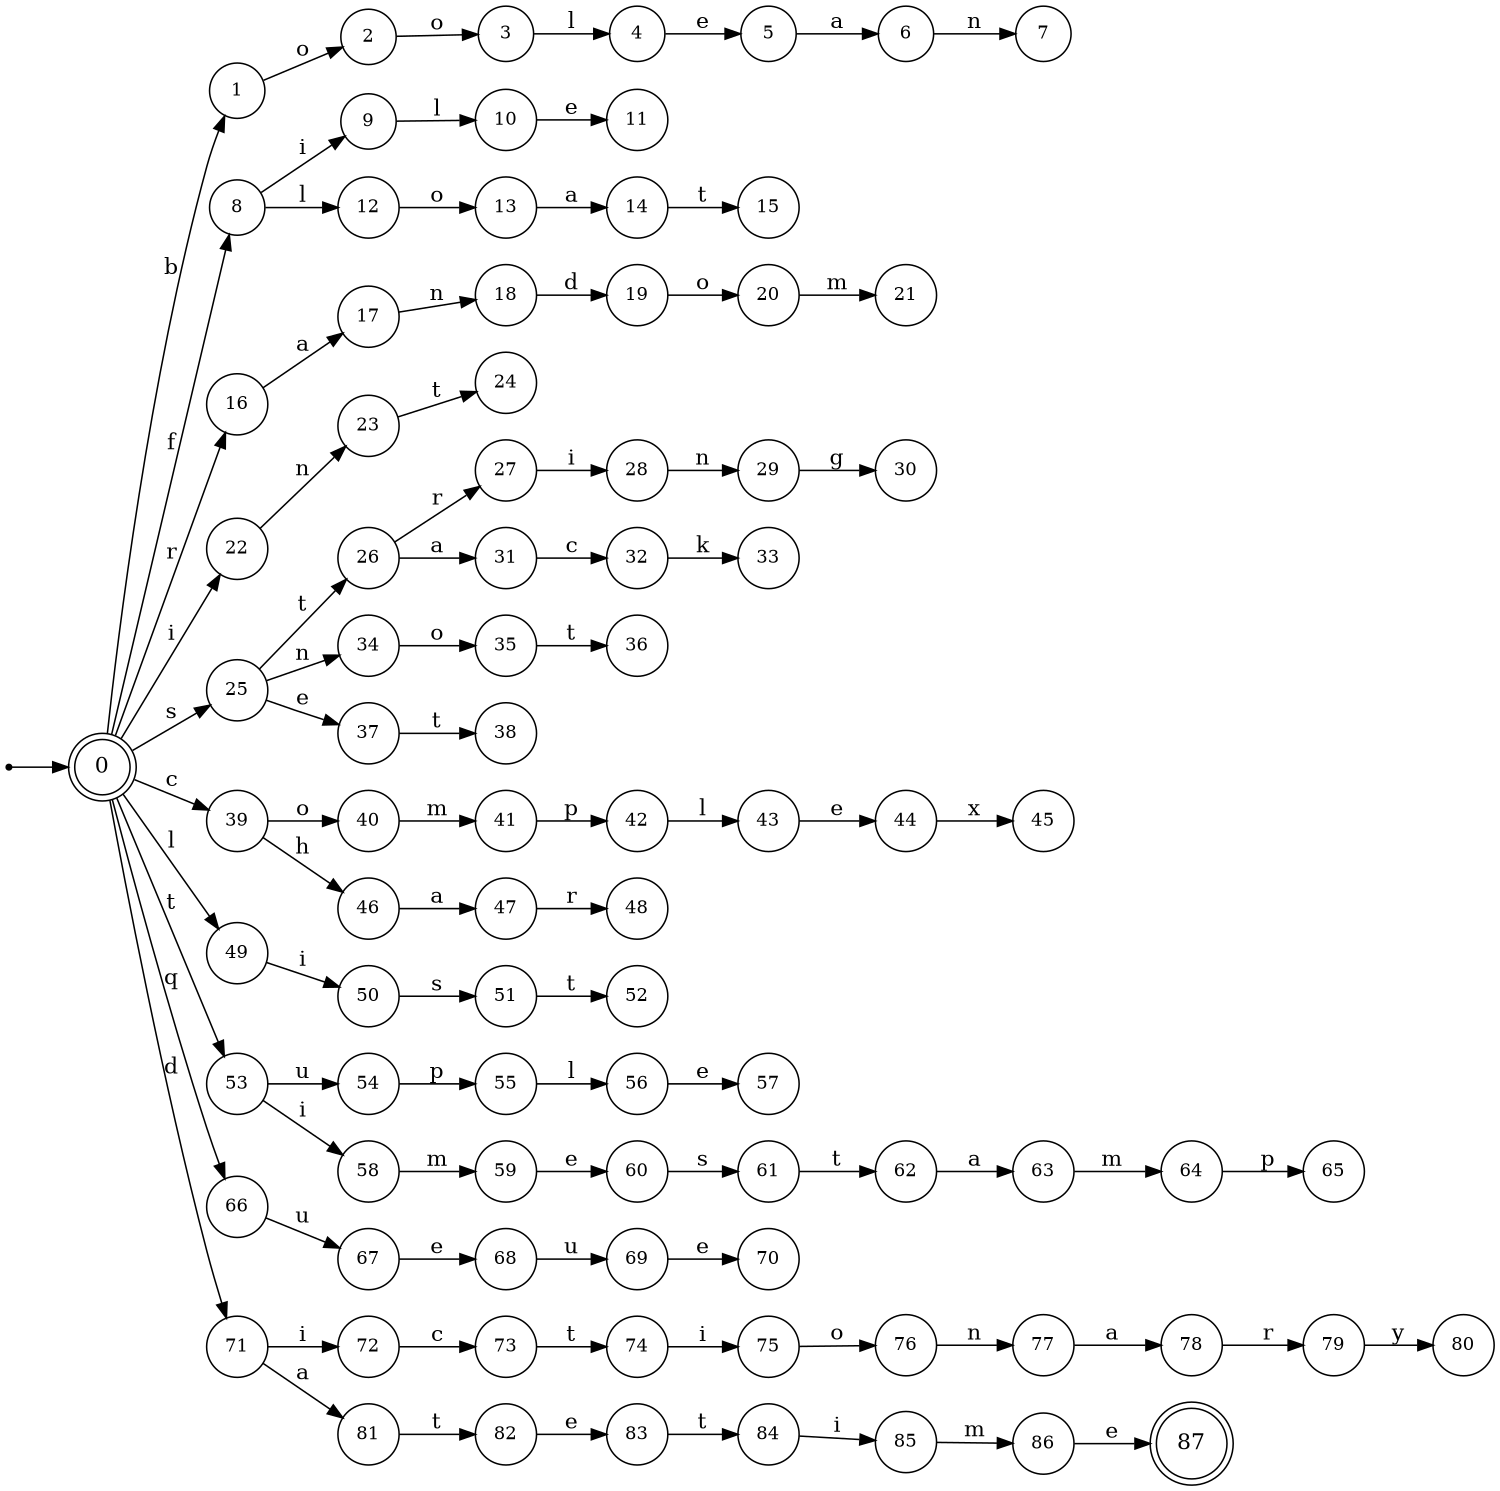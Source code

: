 digraph finite_state_machine {
	rankdir=LR;
	size="10,10"

	node [ shape = doublecircle, label = "0", fontsize  = 14] n0;

	node [ shape = circle, label = "1", fontsize  = 12] n1;
	node [ shape = circle, label = "2", fontsize  = 12] n2;
	node [ shape = circle, label = "3", fontsize  = 12] n3;
	node [ shape = circle, label = "4", fontsize  = 12] n4;
	node [ shape = circle, label = "5", fontsize  = 12] n5;
	node [ shape = circle, label = "6", fontsize  = 12] n6;
	node [ shape = circle, label = "7", fontsize  = 12] n7;
	node [ shape = circle, label = "8", fontsize  = 12] n8;
	node [ shape = circle, label = "9", fontsize  = 12] n9;
	node [ shape = circle, label = "10", fontsize  = 12] n10;
	node [ shape = circle, label = "11", fontsize  = 12] n11;
	node [ shape = circle, label = "12", fontsize  = 12] n12;
	node [ shape = circle, label = "13", fontsize  = 12] n13;
	node [ shape = circle, label = "14", fontsize  = 12] n14;
	node [ shape = circle, label = "15", fontsize  = 12] n15;
	node [ shape = circle, label = "16", fontsize  = 12] n16;
	node [ shape = circle, label = "17", fontsize  = 12] n17;
	node [ shape = circle, label = "18", fontsize  = 12] n18;
	node [ shape = circle, label = "19", fontsize  = 12] n19;
	node [ shape = circle, label = "20", fontsize  = 12] n20;
	node [ shape = circle, label = "21", fontsize  = 12] n21;
	node [ shape = circle, label = "22", fontsize  = 12] n22;
	node [ shape = circle, label = "23", fontsize  = 12] n23;
	node [ shape = circle, label = "24", fontsize  = 12] n24;
	node [ shape = circle, label = "25", fontsize  = 12] n25;
	node [ shape = circle, label = "26", fontsize  = 12] n26;
	node [ shape = circle, label = "27", fontsize  = 12] n27;
	node [ shape = circle, label = "28", fontsize  = 12] n28;
	node [ shape = circle, label = "29", fontsize  = 12] n29;
	node [ shape = circle, label = "30", fontsize  = 12] n30;
	node [ shape = circle, label = "31", fontsize  = 12] n31;
	node [ shape = circle, label = "32", fontsize  = 12] n32;
	node [ shape = circle, label = "33", fontsize  = 12] n33;
	node [ shape = circle, label = "34", fontsize  = 12] n34;
	node [ shape = circle, label = "35", fontsize  = 12] n35;
	node [ shape = circle, label = "36", fontsize  = 12] n36;
	node [ shape = circle, label = "37", fontsize  = 12] n37;
	node [ shape = circle, label = "38", fontsize  = 12] n38;
	node [ shape = circle, label = "39", fontsize  = 12] n39;
	node [ shape = circle, label = "40", fontsize  = 12] n40;
	node [ shape = circle, label = "41", fontsize  = 12] n41;
	node [ shape = circle, label = "42", fontsize  = 12] n42;
	node [ shape = circle, label = "43", fontsize  = 12] n43;
	node [ shape = circle, label = "44", fontsize  = 12] n44;
	node [ shape = circle, label = "45", fontsize  = 12] n45;
	node [ shape = circle, label = "46", fontsize  = 12] n46;
	node [ shape = circle, label = "47", fontsize  = 12] n47;
	node [ shape = circle, label = "48", fontsize  = 12] n48;
	node [ shape = circle, label = "49", fontsize  = 12] n49;
	node [ shape = circle, label = "50", fontsize  = 12] n50;
	node [ shape = circle, label = "51", fontsize  = 12] n51;
	node [ shape = circle, label = "52", fontsize  = 12] n52;
	node [ shape = circle, label = "53", fontsize  = 12] n53;
	node [ shape = circle, label = "54", fontsize  = 12] n54;
	node [ shape = circle, label = "55", fontsize  = 12] n55;
	node [ shape = circle, label = "56", fontsize  = 12] n56;
	node [ shape = circle, label = "57", fontsize  = 12] n57;
	node [ shape = circle, label = "58", fontsize  = 12] n58;
	node [ shape = circle, label = "59", fontsize  = 12] n59;
	node [ shape = circle, label = "60", fontsize  = 12] n60;
	node [ shape = circle, label = "61", fontsize  = 12] n61;
	node [ shape = circle, label = "62", fontsize  = 12] n62;
	node [ shape = circle, label = "63", fontsize  = 12] n63;
	node [ shape = circle, label = "64", fontsize  = 12] n64;
	node [ shape = circle, label = "65", fontsize  = 12] n65;
	node [ shape = circle, label = "66", fontsize  = 12] n66;
	node [ shape = circle, label = "67", fontsize  = 12] n67;
	node [ shape = circle, label = "68", fontsize  = 12] n68;
	node [ shape = circle, label = "69", fontsize  = 12] n69;
	node [ shape = circle, label = "70", fontsize  = 12] n70;
	node [ shape = circle, label = "71", fontsize  = 12] n71;
	node [ shape = circle, label = "72", fontsize  = 12] n72;
	node [ shape = circle, label = "73", fontsize  = 12] n73;
	node [ shape = circle, label = "74", fontsize  = 12] n74;
	node [ shape = circle, label = "75", fontsize  = 12] n75;
	node [ shape = circle, label = "76", fontsize  = 12] n76;
	node [ shape = circle, label = "77", fontsize  = 12] n77;
	node [ shape = circle, label = "78", fontsize  = 12] n78;
	node [ shape = circle, label = "79", fontsize  = 12] n79;
	node [ shape = circle, label = "80", fontsize  = 12] n80;
	node [ shape = circle, label = "81", fontsize  = 12] n81;
	node [ shape = circle, label = "82", fontsize  = 12] n82;
	node [ shape = circle, label = "83", fontsize  = 12] n83;
	node [ shape = circle, label = "84", fontsize  = 12] n84;
	node [ shape = circle, label = "85", fontsize  = 12] n85;
	node [ shape = circle, label = "86", fontsize  = 12] n86;

	node [ shape = doublecircle, label = "87", fontsize  = 14] n87;

	node [shape = point ]; qi
	qi -> n0;

	n0 -> n1 [ label = "b" ];
	n1 -> n2 [ label = "o" ];
	n2 -> n3 [ label = "o" ];
	n3 -> n4 [ label = "l" ];
	n4 -> n5 [ label = "e" ];
	n5 -> n6 [ label = "a" ];
	n6 -> n7 [ label = "n" ];
	n0 -> n8 [ label = "f" ];
	n8 -> n9 [ label = "i" ];
	n9 -> n10 [ label = "l" ];
	n10 -> n11 [ label = "e" ];
	n8 -> n12 [ label = "l" ];
	n12 -> n13 [ label = "o" ];
	n13 -> n14 [ label = "a" ];
	n14 -> n15 [ label = "t" ];
	n0 -> n16 [ label = "r" ];
	n16 -> n17 [ label = "a" ];
	n17 -> n18 [ label = "n" ];
	n18 -> n19 [ label = "d" ];
	n19 -> n20 [ label = "o" ];
	n20 -> n21 [ label = "m" ];
	n0 -> n22 [ label = "i" ];
	n22 -> n23 [ label = "n" ];
	n23 -> n24 [ label = "t" ];
	n0 -> n25 [ label = "s" ];
	n25 -> n26 [ label = "t" ];
	n26 -> n27 [ label = "r" ];
	n27 -> n28 [ label = "i" ];
	n28 -> n29 [ label = "n" ];
	n29 -> n30 [ label = "g" ];
	n26 -> n31 [ label = "a" ];
	n31 -> n32 [ label = "c" ];
	n32 -> n33 [ label = "k" ];
	n25 -> n34 [ label = "n" ];
	n34 -> n35 [ label = "o" ];
	n35 -> n36 [ label = "t" ];
	n25 -> n37 [ label = "e" ];
	n37 -> n38 [ label = "t" ];
	n0 -> n39 [ label = "c" ];
	n39 -> n40 [ label = "o" ];
	n40 -> n41 [ label = "m" ];
	n41 -> n42 [ label = "p" ];
	n42 -> n43 [ label = "l" ];
	n43 -> n44 [ label = "e" ];
	n44 -> n45 [ label = "x" ];
	n39 -> n46 [ label = "h" ];
	n46 -> n47 [ label = "a" ];
	n47 -> n48 [ label = "r" ];
	n0 -> n49 [ label = "l" ];
	n49 -> n50 [ label = "i" ];
	n50 -> n51 [ label = "s" ];
	n51 -> n52 [ label = "t" ];
	n0 -> n53 [ label = "t" ];
	n53 -> n54 [ label = "u" ];
	n54 -> n55 [ label = "p" ];
	n55 -> n56 [ label = "l" ];
	n56 -> n57 [ label = "e" ];
	n53 -> n58 [ label = "i" ];
	n58 -> n59 [ label = "m" ];
	n59 -> n60 [ label = "e" ];
	n60 -> n61 [ label = "s" ];
	n61 -> n62 [ label = "t" ];
	n62 -> n63 [ label = "a" ];
	n63 -> n64 [ label = "m" ];
	n64 -> n65 [ label = "p" ];
	n0 -> n66 [ label = "q" ];
	n66 -> n67 [ label = "u" ];
	n67 -> n68 [ label = "e" ];
	n68 -> n69 [ label = "u" ];
	n69 -> n70 [ label = "e" ];
	n0 -> n71 [ label = "d" ];
	n71 -> n72 [ label = "i" ];
	n72 -> n73 [ label = "c" ];
	n73 -> n74 [ label = "t" ];
	n74 -> n75 [ label = "i" ];
	n75 -> n76 [ label = "o" ];
	n76 -> n77 [ label = "n" ];
	n77 -> n78 [ label = "a" ];
	n78 -> n79 [ label = "r" ];
	n79 -> n80 [ label = "y" ];
	n71 -> n81 [ label = "a" ];
	n81 -> n82 [ label = "t" ];
	n82 -> n83 [ label = "e" ];
	n83 -> n84 [ label = "t" ];
	n84 -> n85 [ label = "i" ];
	n85 -> n86 [ label = "m" ];
	n86 -> n87 [ label = "e" ];
}